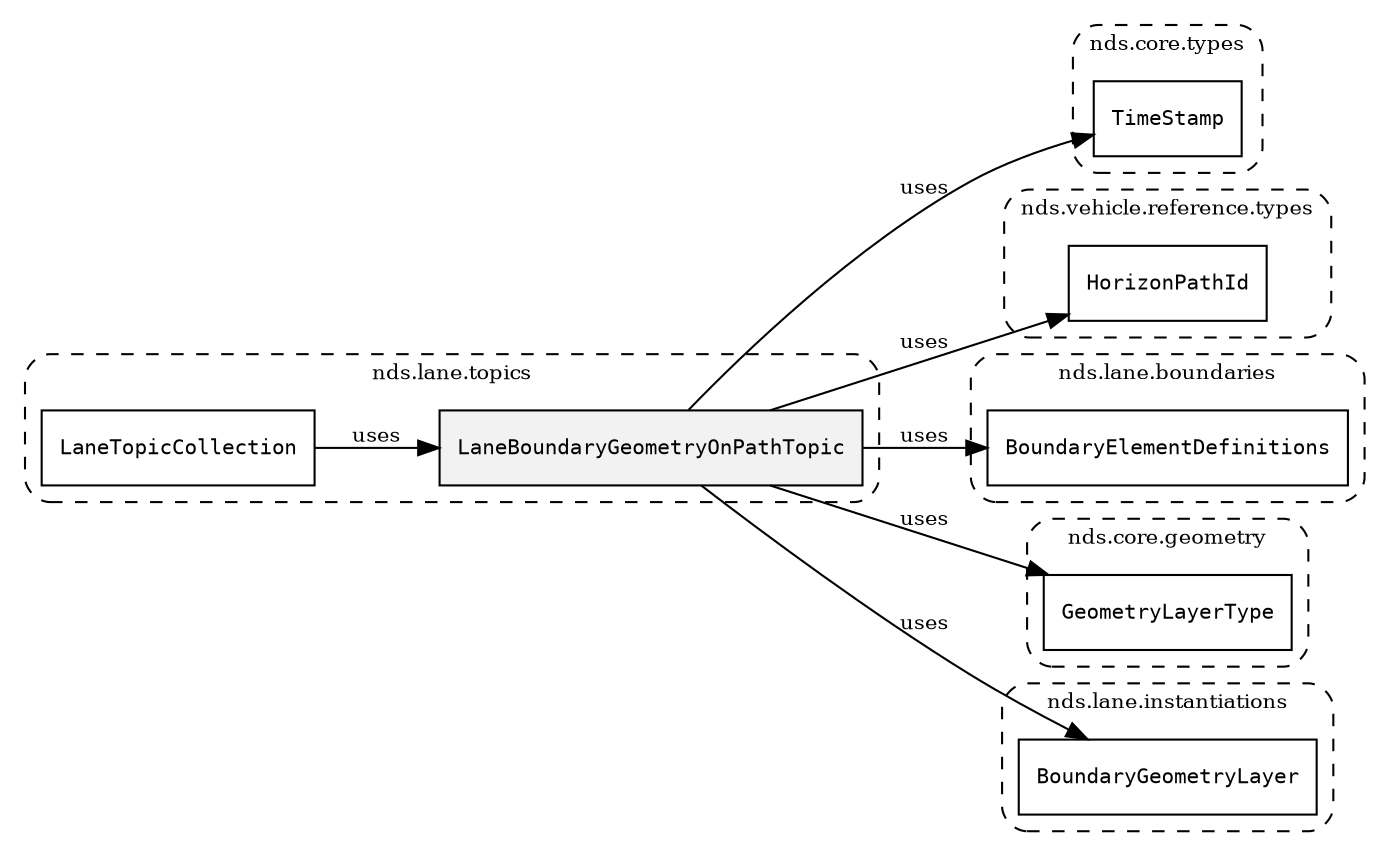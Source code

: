 /**
 * This dot file creates symbol collaboration diagram for LaneBoundaryGeometryOnPathTopic.
 */
digraph ZSERIO
{
    node [shape=box, fontsize=10];
    rankdir="LR";
    fontsize=10;
    tooltip="LaneBoundaryGeometryOnPathTopic collaboration diagram";

    subgraph "cluster_nds.lane.topics"
    {
        style="dashed, rounded";
        label="nds.lane.topics";
        tooltip="Package nds.lane.topics";
        href="../../../content/packages/nds.lane.topics.html#Package-nds-lane-topics";
        target="_parent";

        "LaneBoundaryGeometryOnPathTopic" [style="filled", fillcolor="#0000000D", target="_parent", label=<<font face="monospace"><table align="center" border="0" cellspacing="0" cellpadding="0"><tr><td href="../../../content/packages/nds.lane.topics.html#Structure-LaneBoundaryGeometryOnPathTopic" title="Structure defined in nds.lane.topics">LaneBoundaryGeometryOnPathTopic</td></tr></table></font>>];
        "LaneTopicCollection" [target="_parent", label=<<font face="monospace"><table align="center" border="0" cellspacing="0" cellpadding="0"><tr><td href="../../../content/packages/nds.lane.topics.html#Pubsub-LaneTopicCollection" title="Pubsub defined in nds.lane.topics">LaneTopicCollection</td></tr></table></font>>];
    }

    subgraph "cluster_nds.core.types"
    {
        style="dashed, rounded";
        label="nds.core.types";
        tooltip="Package nds.core.types";
        href="../../../content/packages/nds.core.types.html#Package-nds-core-types";
        target="_parent";

        "TimeStamp" [target="_parent", label=<<font face="monospace"><table align="center" border="0" cellspacing="0" cellpadding="0"><tr><td href="../../../content/packages/nds.core.types.html#Structure-TimeStamp" title="Structure defined in nds.core.types">TimeStamp</td></tr></table></font>>];
    }

    subgraph "cluster_nds.vehicle.reference.types"
    {
        style="dashed, rounded";
        label="nds.vehicle.reference.types";
        tooltip="Package nds.vehicle.reference.types";
        href="../../../content/packages/nds.vehicle.reference.types.html#Package-nds-vehicle-reference-types";
        target="_parent";

        "HorizonPathId" [target="_parent", label=<<font face="monospace"><table align="center" border="0" cellspacing="0" cellpadding="0"><tr><td href="../../../content/packages/nds.vehicle.reference.types.html#Subtype-HorizonPathId" title="Subtype defined in nds.vehicle.reference.types">HorizonPathId</td></tr></table></font>>];
    }

    subgraph "cluster_nds.lane.boundaries"
    {
        style="dashed, rounded";
        label="nds.lane.boundaries";
        tooltip="Package nds.lane.boundaries";
        href="../../../content/packages/nds.lane.boundaries.html#Package-nds-lane-boundaries";
        target="_parent";

        "BoundaryElementDefinitions" [target="_parent", label=<<font face="monospace"><table align="center" border="0" cellspacing="0" cellpadding="0"><tr><td href="../../../content/packages/nds.lane.boundaries.html#Structure-BoundaryElementDefinitions" title="Structure defined in nds.lane.boundaries">BoundaryElementDefinitions</td></tr></table></font>>];
    }

    subgraph "cluster_nds.core.geometry"
    {
        style="dashed, rounded";
        label="nds.core.geometry";
        tooltip="Package nds.core.geometry";
        href="../../../content/packages/nds.core.geometry.html#Package-nds-core-geometry";
        target="_parent";

        "GeometryLayerType" [target="_parent", label=<<font face="monospace"><table align="center" border="0" cellspacing="0" cellpadding="0"><tr><td href="../../../content/packages/nds.core.geometry.html#Enum-GeometryLayerType" title="Enum defined in nds.core.geometry">GeometryLayerType</td></tr></table></font>>];
    }

    subgraph "cluster_nds.lane.instantiations"
    {
        style="dashed, rounded";
        label="nds.lane.instantiations";
        tooltip="Package nds.lane.instantiations";
        href="../../../content/packages/nds.lane.instantiations.html#Package-nds-lane-instantiations";
        target="_parent";

        "BoundaryGeometryLayer" [target="_parent", label=<<font face="monospace"><table align="center" border="0" cellspacing="0" cellpadding="0"><tr><td href="../../../content/packages/nds.lane.instantiations.html#InstantiateType-BoundaryGeometryLayer" title="InstantiateType defined in nds.lane.instantiations">BoundaryGeometryLayer</td></tr></table></font>>];
    }

    "LaneBoundaryGeometryOnPathTopic" -> "TimeStamp" [label="uses", fontsize=10];
    "LaneBoundaryGeometryOnPathTopic" -> "HorizonPathId" [label="uses", fontsize=10];
    "LaneBoundaryGeometryOnPathTopic" -> "BoundaryElementDefinitions" [label="uses", fontsize=10];
    "LaneBoundaryGeometryOnPathTopic" -> "GeometryLayerType" [label="uses", fontsize=10];
    "LaneBoundaryGeometryOnPathTopic" -> "BoundaryGeometryLayer" [label="uses", fontsize=10];
    "LaneTopicCollection" -> "LaneBoundaryGeometryOnPathTopic" [label="uses", fontsize=10];
}
